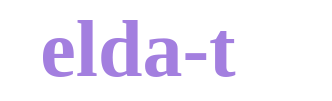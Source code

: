 <mxfile version="24.7.10">
  <diagram name="color" id="-x-X-_2niC6N0YVN-m3H">
    <mxGraphModel dx="954" dy="652" grid="1" gridSize="10" guides="1" tooltips="1" connect="1" arrows="1" fold="1" page="1" pageScale="1" pageWidth="850" pageHeight="1100" math="0" shadow="0">
      <root>
        <mxCell id="0" />
        <mxCell id="1" parent="0" />
        <mxCell id="-8fzxE3oZypZm3eX1mNs-8" value="" style="shape=image;html=1;verticalAlign=top;verticalLabelPosition=bottom;labelBackgroundColor=#ffffff;imageAspect=0;aspect=fixed;image=https://cdn0.iconfinder.com/data/icons/eon-social-media-contact-info-2/32/world_www_web_website-128.png;imageBorder=none;fontColor=default;rotation=0;imageBackground=none;fillStyle=solid;" vertex="1" parent="1">
          <mxGeometry x="427" y="162.5" width="45" height="45" as="geometry" />
        </mxCell>
        <mxCell id="-8fzxE3oZypZm3eX1mNs-2" value="&lt;font color=&quot;#a37fdf&quot; size=&quot;1&quot; face=&quot;Ubuntu&quot; style=&quot;&quot; data-font-src=&quot;https://fonts.googleapis.com/css?family=Ubuntu&quot;&gt;&lt;b style=&quot;font-size: 40px;&quot;&gt;elda-t&lt;/b&gt;&lt;/font&gt;" style="text;html=1;align=center;verticalAlign=middle;whiteSpace=wrap;rounded=0;shadow=1;" vertex="1" parent="1">
          <mxGeometry x="311" y="167" width="130" height="30" as="geometry" />
        </mxCell>
      </root>
    </mxGraphModel>
  </diagram>
</mxfile>
